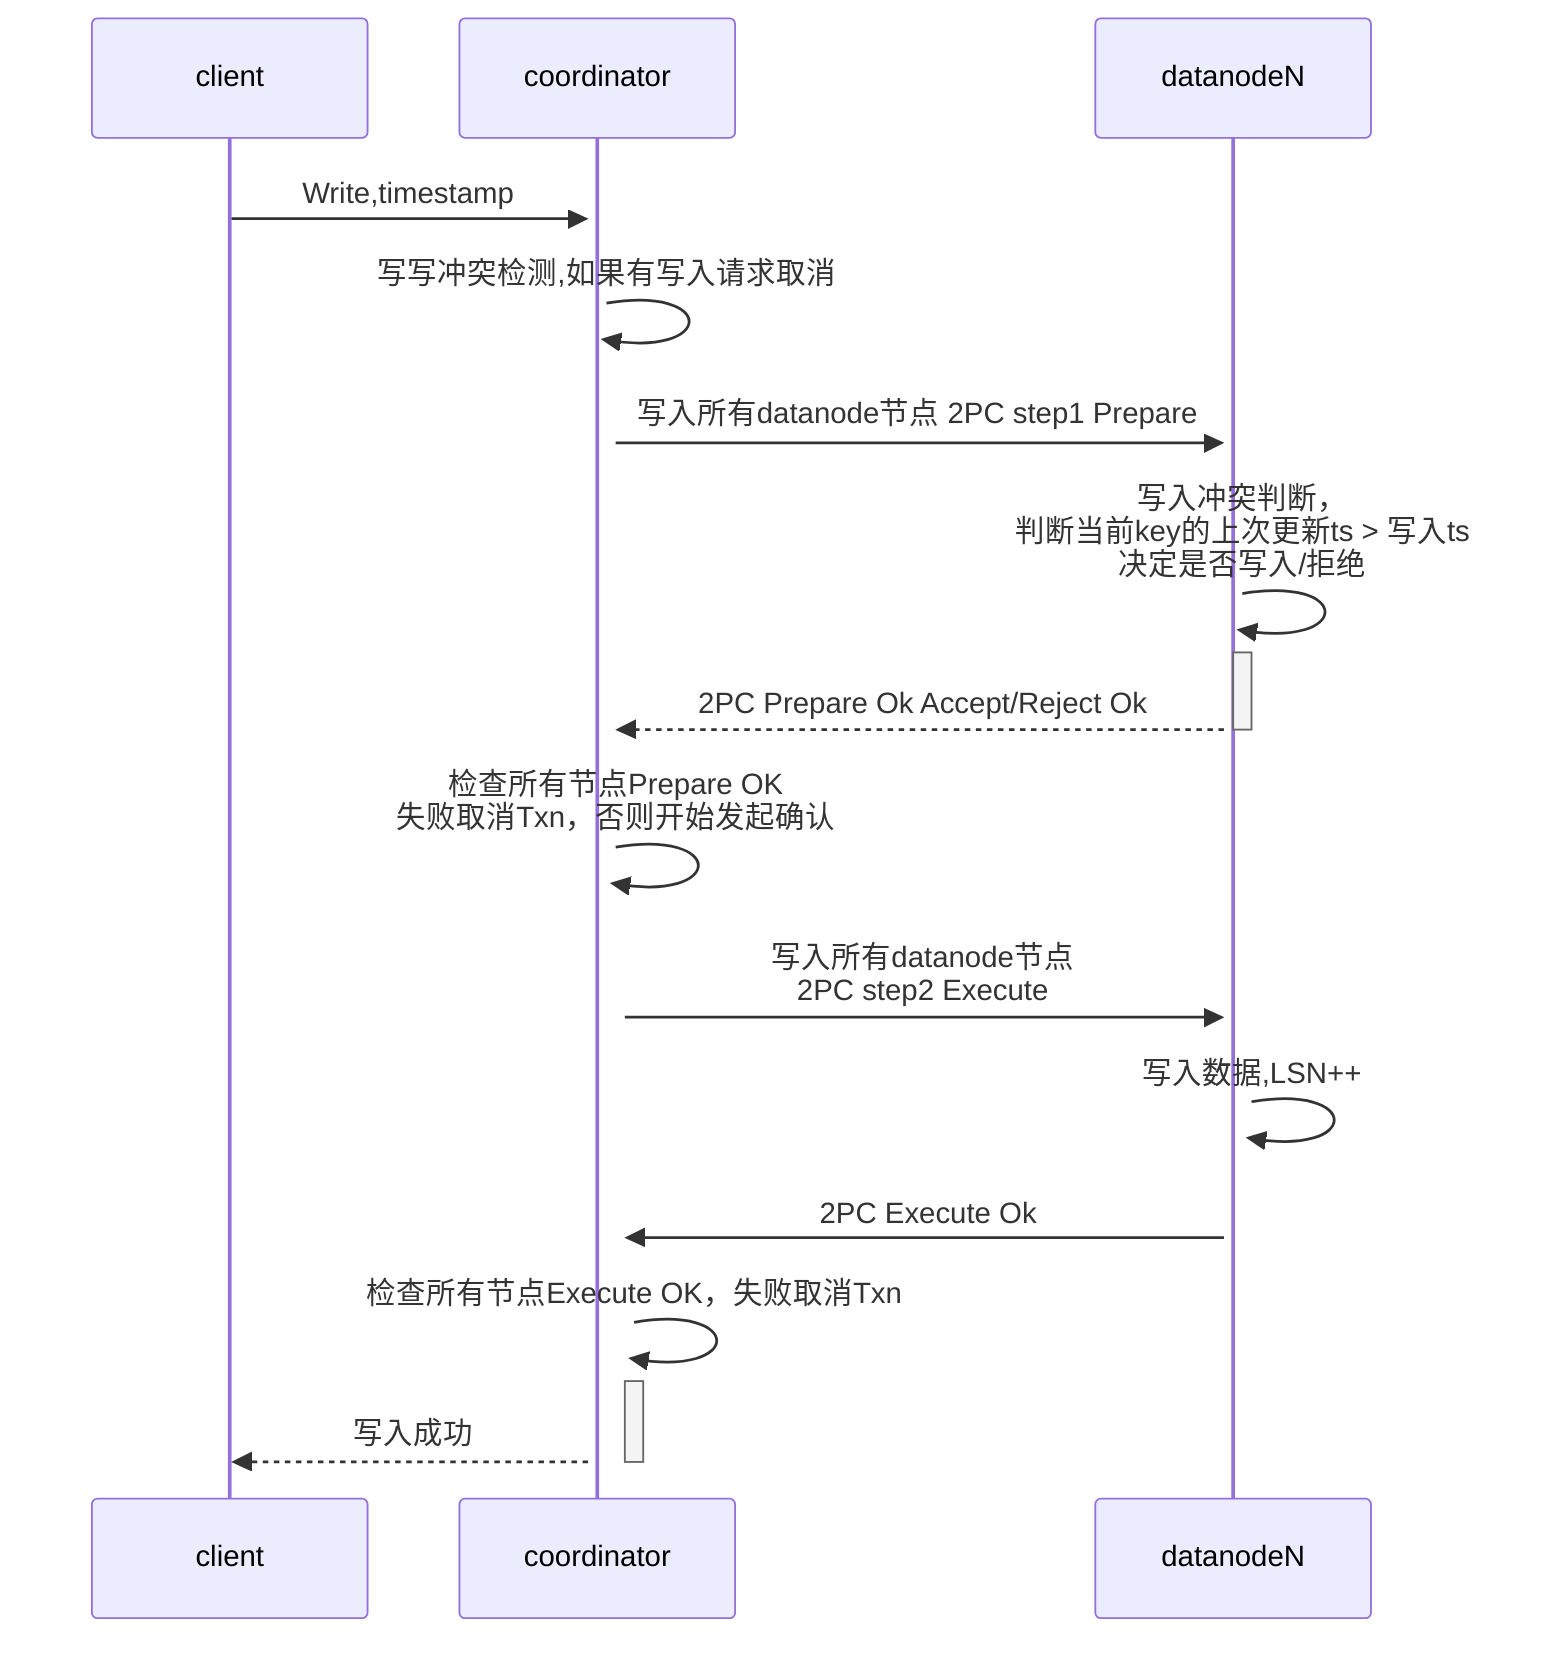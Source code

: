 sequenceDiagram
    client->>+coordinator: Write,timestamp
    coordinator->>+coordinator: 写写冲突检测,如果有写入请求取消
    coordinator->>+datanodeN: 写入所有datanode节点 2PC step1 Prepare
    datanodeN->>+datanodeN: 写入冲突判断，<br>判断当前key的上次更新ts > 写入ts<br>决定是否写入/拒绝
    datanodeN-->>-coordinator: 2PC Prepare Ok  Accept/Reject Ok
    coordinator->>+coordinator:检查所有节点Prepare OK<br>失败取消Txn，否则开始发起确认
    coordinator->>+datanodeN: 写入所有datanode节点 <br>2PC step2 Execute
    datanodeN->>+datanodeN:  写入数据,LSN++
    datanodeN->>+coordinator: 2PC Execute Ok
    coordinator->>+coordinator:检查所有节点Execute OK，失败取消Txn
    coordinator-->>-client: 写入成功